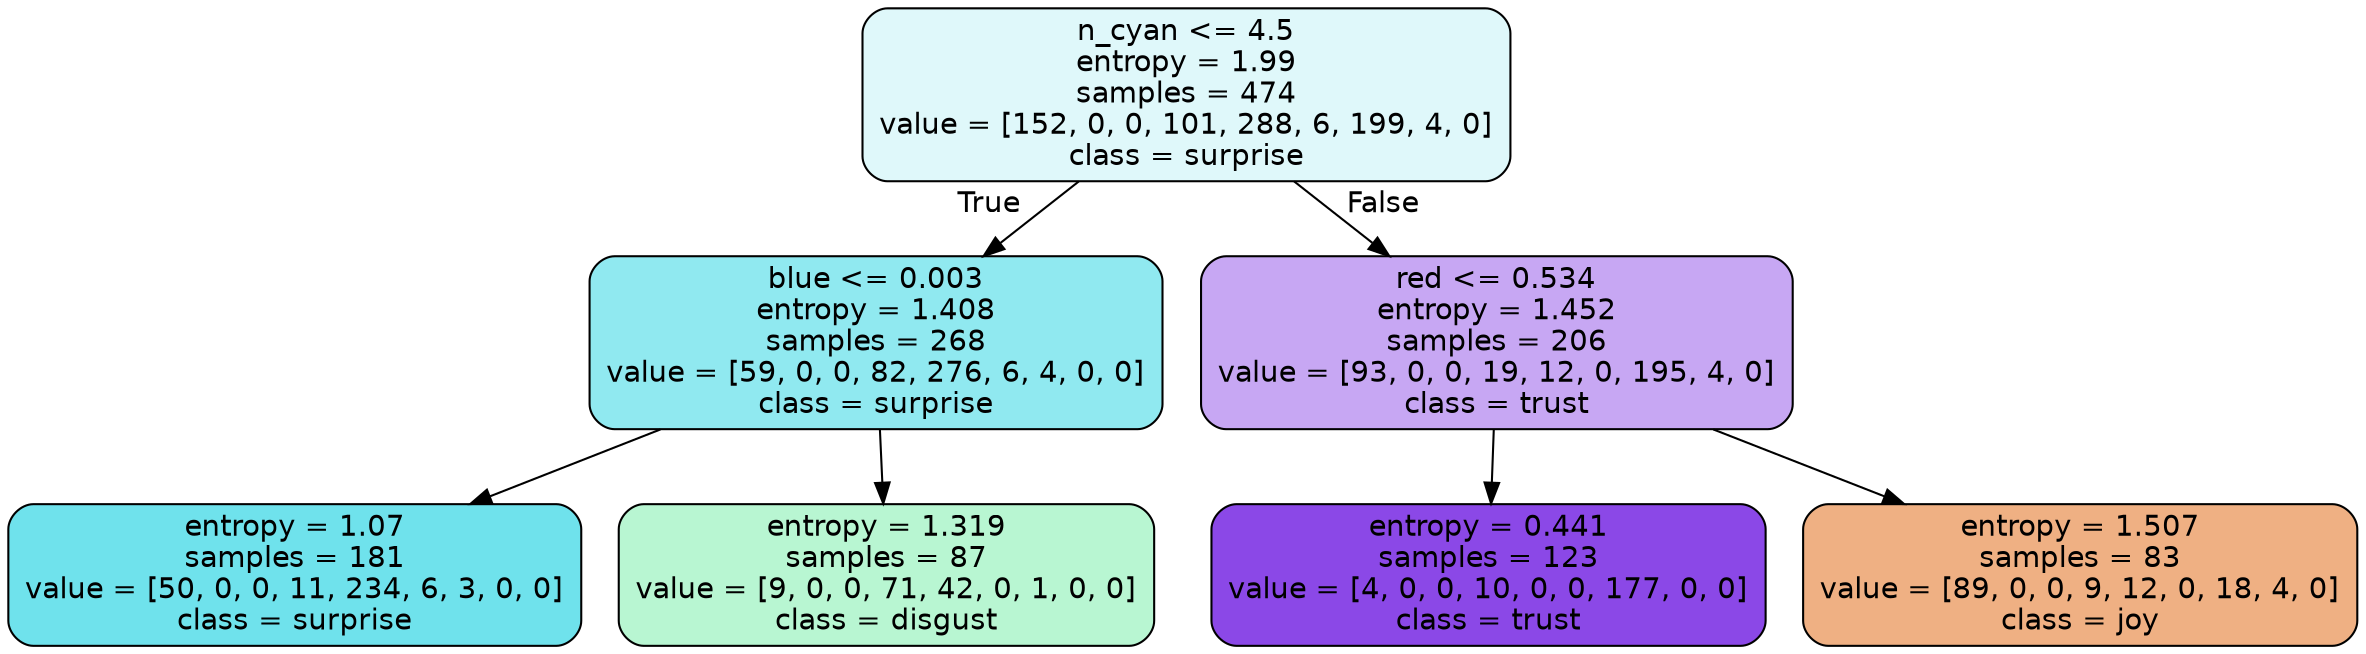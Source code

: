 digraph Tree {
node [shape=box, style="filled, rounded", color="black", fontname=helvetica] ;
edge [fontname=helvetica] ;
0 [label="n_cyan <= 4.5\nentropy = 1.99\nsamples = 474\nvalue = [152, 0, 0, 101, 288, 6, 199, 4, 0]\nclass = surprise", fillcolor="#39d7e529"] ;
1 [label="blue <= 0.003\nentropy = 1.408\nsamples = 268\nvalue = [59, 0, 0, 82, 276, 6, 4, 0, 0]\nclass = surprise", fillcolor="#39d7e58f"] ;
0 -> 1 [labeldistance=2.5, labelangle=45, headlabel="True"] ;
2 [label="entropy = 1.07\nsamples = 181\nvalue = [50, 0, 0, 11, 234, 6, 3, 0, 0]\nclass = surprise", fillcolor="#39d7e5b9"] ;
1 -> 2 ;
3 [label="entropy = 1.319\nsamples = 87\nvalue = [9, 0, 0, 71, 42, 0, 1, 0, 0]\nclass = disgust", fillcolor="#39e5815b"] ;
1 -> 3 ;
4 [label="red <= 0.534\nentropy = 1.452\nsamples = 206\nvalue = [93, 0, 0, 19, 12, 0, 195, 4, 0]\nclass = trust", fillcolor="#8139e571"] ;
0 -> 4 [labeldistance=2.5, labelangle=-45, headlabel="False"] ;
5 [label="entropy = 0.441\nsamples = 123\nvalue = [4, 0, 0, 10, 0, 0, 177, 0, 0]\nclass = trust", fillcolor="#8139e5eb"] ;
4 -> 5 ;
6 [label="entropy = 1.507\nsamples = 83\nvalue = [89, 0, 0, 9, 12, 0, 18, 4, 0]\nclass = joy", fillcolor="#e581399f"] ;
4 -> 6 ;
}